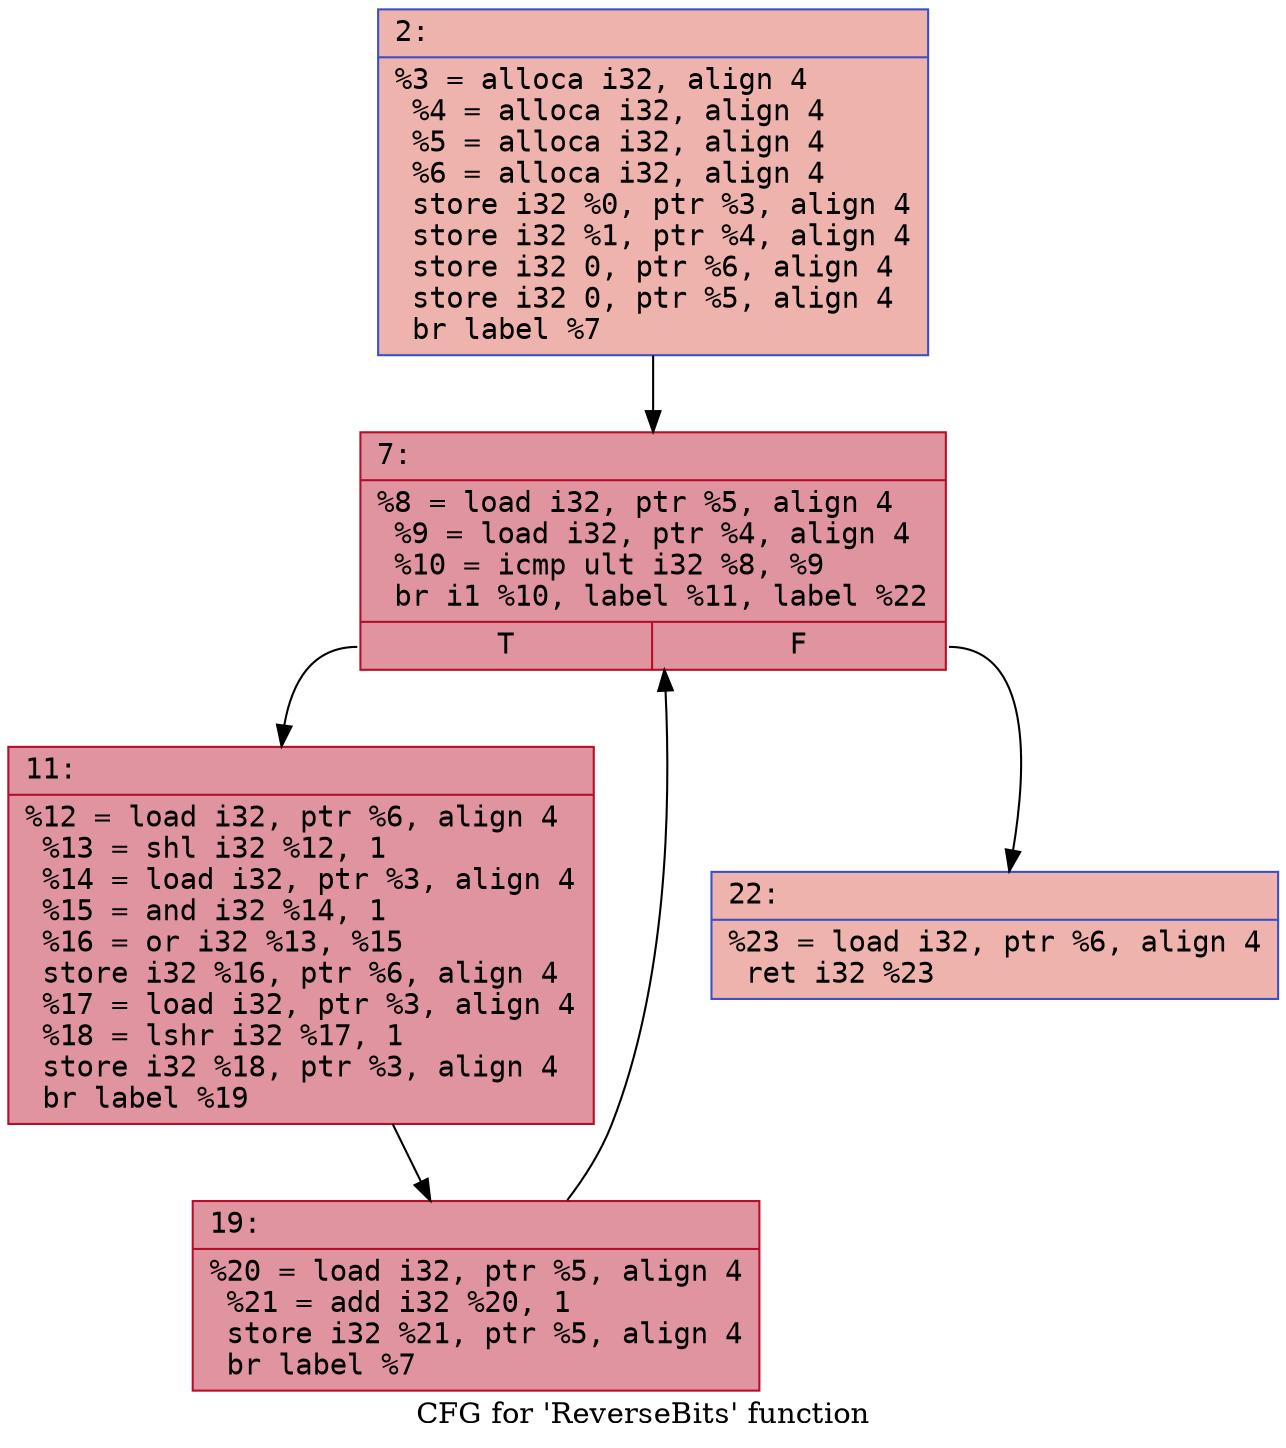 digraph "CFG for 'ReverseBits' function" {
	label="CFG for 'ReverseBits' function";

	Node0x600001cea2b0 [shape=record,color="#3d50c3ff", style=filled, fillcolor="#d6524470" fontname="Courier",label="{2:\l|  %3 = alloca i32, align 4\l  %4 = alloca i32, align 4\l  %5 = alloca i32, align 4\l  %6 = alloca i32, align 4\l  store i32 %0, ptr %3, align 4\l  store i32 %1, ptr %4, align 4\l  store i32 0, ptr %6, align 4\l  store i32 0, ptr %5, align 4\l  br label %7\l}"];
	Node0x600001cea2b0 -> Node0x600001cea300[tooltip="2 -> 7\nProbability 100.00%" ];
	Node0x600001cea300 [shape=record,color="#b70d28ff", style=filled, fillcolor="#b70d2870" fontname="Courier",label="{7:\l|  %8 = load i32, ptr %5, align 4\l  %9 = load i32, ptr %4, align 4\l  %10 = icmp ult i32 %8, %9\l  br i1 %10, label %11, label %22\l|{<s0>T|<s1>F}}"];
	Node0x600001cea300:s0 -> Node0x600001cea350[tooltip="7 -> 11\nProbability 96.88%" ];
	Node0x600001cea300:s1 -> Node0x600001cea3f0[tooltip="7 -> 22\nProbability 3.12%" ];
	Node0x600001cea350 [shape=record,color="#b70d28ff", style=filled, fillcolor="#b70d2870" fontname="Courier",label="{11:\l|  %12 = load i32, ptr %6, align 4\l  %13 = shl i32 %12, 1\l  %14 = load i32, ptr %3, align 4\l  %15 = and i32 %14, 1\l  %16 = or i32 %13, %15\l  store i32 %16, ptr %6, align 4\l  %17 = load i32, ptr %3, align 4\l  %18 = lshr i32 %17, 1\l  store i32 %18, ptr %3, align 4\l  br label %19\l}"];
	Node0x600001cea350 -> Node0x600001cea3a0[tooltip="11 -> 19\nProbability 100.00%" ];
	Node0x600001cea3a0 [shape=record,color="#b70d28ff", style=filled, fillcolor="#b70d2870" fontname="Courier",label="{19:\l|  %20 = load i32, ptr %5, align 4\l  %21 = add i32 %20, 1\l  store i32 %21, ptr %5, align 4\l  br label %7\l}"];
	Node0x600001cea3a0 -> Node0x600001cea300[tooltip="19 -> 7\nProbability 100.00%" ];
	Node0x600001cea3f0 [shape=record,color="#3d50c3ff", style=filled, fillcolor="#d6524470" fontname="Courier",label="{22:\l|  %23 = load i32, ptr %6, align 4\l  ret i32 %23\l}"];
}
